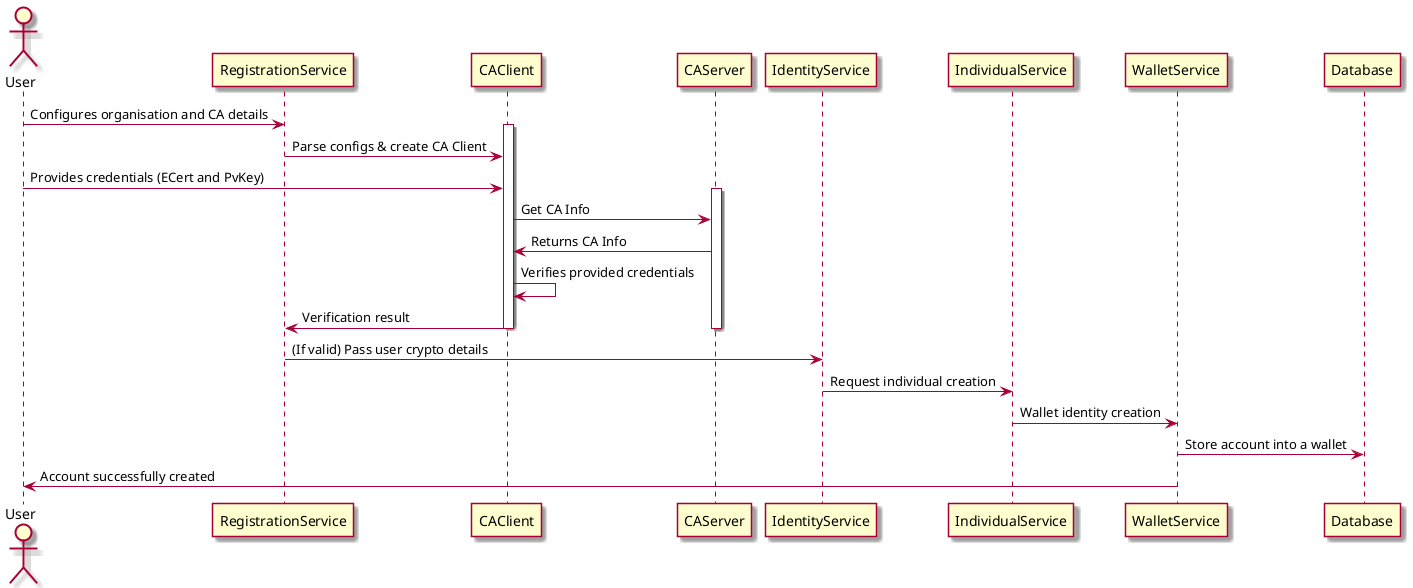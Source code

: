 @startuml
skin rose
actor User

participant RegistrationService
participant CAClient
User -> RegistrationService: Configures organisation and CA details
activate CAClient
RegistrationService -> CAClient: Parse configs & create CA Client
User -> CAClient: Provides credentials (ECert and PvKey)
activate CAServer
CAClient -> CAServer: Get CA Info
CAServer -> CAClient: Returns CA Info
CAClient -> CAClient: Verifies provided credentials
CAClient -> RegistrationService: Verification result
deactivate CAServer
deactivate CAClient

RegistrationService -> IdentityService: (If valid) Pass user crypto details
IdentityService -> IndividualService: Request individual creation
IndividualService -> WalletService:  Wallet identity creation
WalletService -> Database: Store account into a wallet
WalletService -> User: Account successfully created
@enduml